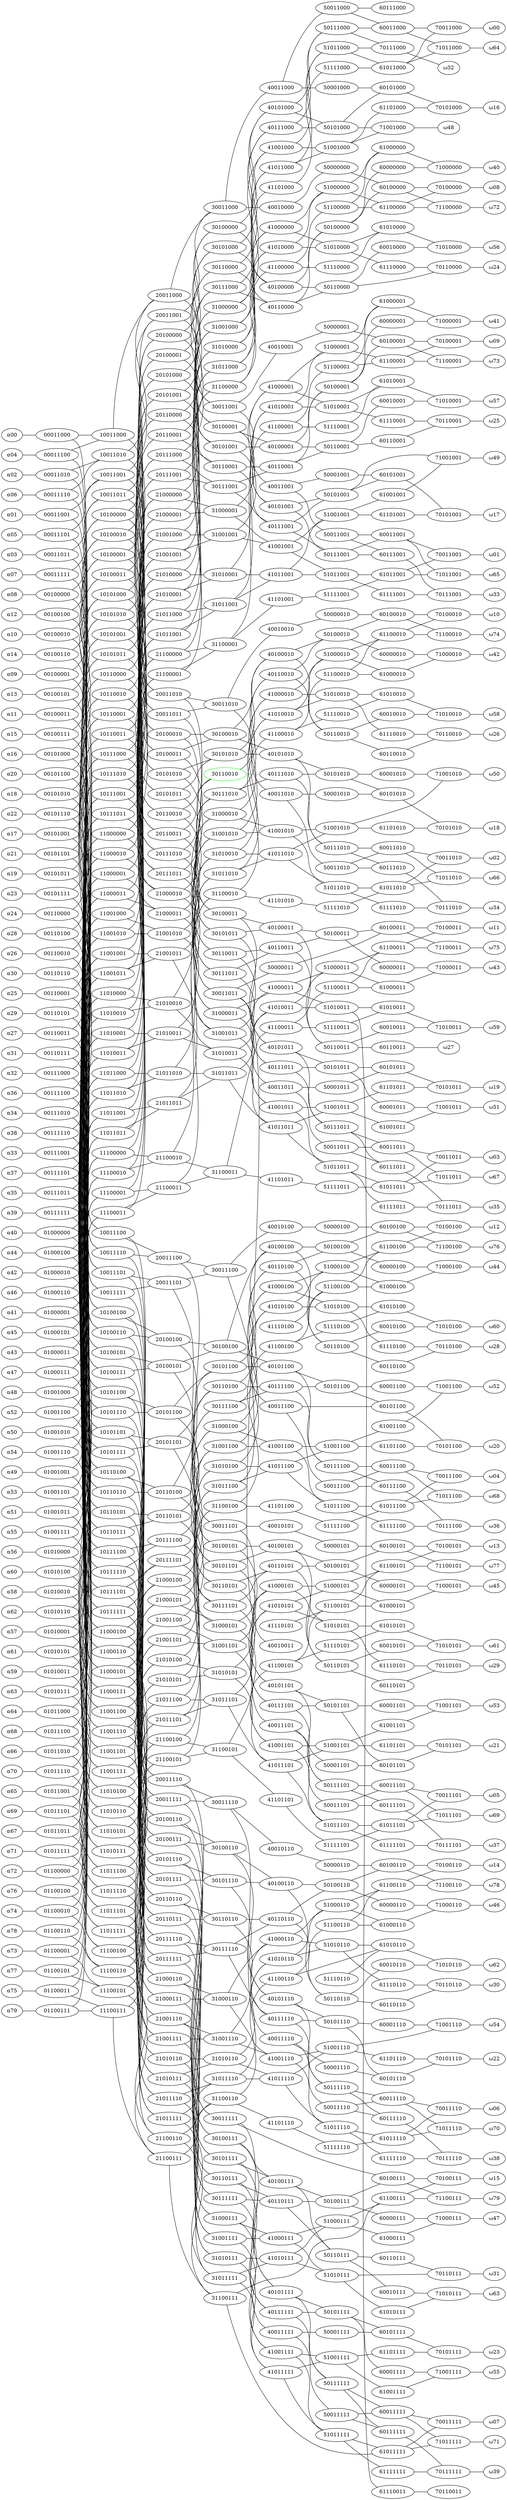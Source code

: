 strict graph {

  graph [nodωsωp=-1, ranksωp=6];
  rankdir=LR;

α00 -- 00011000 -- 10011000 -- 20011000 -- 30011000 -- 40011000 -- 50011000 -- 60011000 -- 70011000 -- ω00 [weighte=20]
α01 -- 00011001 -- 10011001 -- 20011001 -- 30011001 -- 40011001 -- 50011001 -- 60011001 -- 70011001 -- ω01 [weighte=20]
α02 -- 00011010 -- 10011010 -- 20011010 -- 30011010 -- 40011010 -- 50011010 -- 60011010 -- 70011010 -- ω02 [weighte=20]
α03 -- 00011011 -- 10011011 -- 20011011 -- 30011011 -- 40011011 -- 50011011 -- 60011011 -- 70011011 -- ω03 [weighte=20]
α04 -- 00011100 -- 10011100 -- 20011100 -- 30011100 -- 40011100 -- 50011100 -- 60011100 -- 70011100 -- ω04 [weighte=300]
α05 -- 00011101 -- 10011101 -- 20011101 -- 30011101 -- 40011101 -- 50011101 -- 60011101 -- 70011101 -- ω05 [weighte=20]
α06 -- 00011110 -- 10011110 -- 20011110 -- 30011110 -- 40011110 -- 50011110 -- 60011110 -- 70011110 -- ω06 [weighte=20]
α07 -- 00011111 -- 10011111 -- 20011111 -- 30011111 -- 40011111 -- 50011111 -- 60011111 -- 70011111 -- ω07 [weighte=20]
α08 -- 00100000 -- 10100000 -- 20100000 -- 30100000 -- 40100000 -- 50100000 -- 60100000 -- 70100000 -- ω08 [weighte=20]
α09 -- 00100001 -- 10100001 -- 20100001 -- 30100001 -- 40100001 -- 50100001 -- 60100001 -- 70100001 -- ω09 [weighte=20]
α10 -- 00100010 -- 10100010 -- 20100010 -- 30100010 -- 40100010 -- 50100010 -- 60100010 -- 70100010 -- ω10 [weighte=20]
α11 -- 00100011 -- 10100011 -- 20100011 -- 30100011 -- 40100011 -- 50100011 -- 60100011 -- 70100011 -- ω11 [weighte=20]
α12 -- 00100100 -- 10100100 -- 20100100 -- 30100100 -- 40100100 -- 50100100 -- 60100100 -- 70100100 -- ω12 [weighte=20]
α13 -- 00100101 -- 10100101 -- 20100101 -- 30100101 -- 40100101 -- 50100101 -- 60100101 -- 70100101 -- ω13 [weighte=20]
α14 -- 00100110 -- 10100110 -- 20100110 -- 30100110 -- 40100110 -- 50100110 -- 60100110 -- 70100110 -- ω14 [weighte=20]
α15 -- 00100111 -- 10100111 -- 20100111 -- 30100111 -- 40100111 -- 50100111 -- 60100111 -- 70100111 -- ω15 [weighte=20]
α16 -- 00101000 -- 10101000 -- 20101000 -- 30101000 -- 40101000 -- 50101000 -- 60101000 -- 70101000 -- ω16 [weighte=20]
α17 -- 00101001 -- 10101001 -- 20101001 -- 30101001 -- 40101001 -- 50101001 -- 60101001 -- 70101001 -- ω17 [weighte=20]
α18 -- 00101010 -- 10101010 -- 20101010 -- 30101010 -- 40101010 -- 50101010 -- 60101010 -- 70101010 -- ω18 [weighte=20]
α19 -- 00101011 -- 10101011 -- 20101011 -- 30101011 -- 40101011 -- 50101011 -- 60101011 -- 70101011 -- ω19 [weighte=20]
α20 -- 00101100 -- 10101100 -- 20101100 -- 30101100 -- 40101100 -- 50101100 -- 60101100 -- 70101100 -- ω20 [weighte=20]
α21 -- 00101101 -- 10101101 -- 20101101 -- 30101101 -- 40101101 -- 50101101 -- 60101101 -- 70101101 -- ω21 [weighte=20]
α22 -- 00101110 -- 10101110 -- 20101110 -- 30101110 -- 40101110 -- 50101110 -- 60101110 -- 70101110 -- ω22 [weighte=20]
α23 -- 00101111 -- 10101111 -- 20101111 -- 30101111 -- 40101111 -- 50101111 -- 60101111 -- 70101111 -- ω23 [weighte=20]
α24 -- 00110000 -- 10110000 -- 20110000 -- 30110000 -- 40110000 -- 50110000             -- 70110000 -- ω24 [weighte=20]
α25 -- 00110001 -- 10110001 -- 20110001 -- 30110001 -- 40110001 -- 50110001 -- 60110001 -- 70110001 -- ω25 [weighte=20]
α26 -- 00110010 -- 10110010 -- 20110010 -- 30110010 -- 40110010 -- 50110010 -- 60110010 -- 70110010 -- ω26 [weighte=20]
α27 -- 00110011 -- 10110011 -- 20110011 -- 30110011 -- 40110011 -- 50110011 -- 60110011             -- ω27 [weighte=20]
α28 -- 00110100 -- 10110100 -- 20110100 -- 30110100 -- 40110100 -- 50110100 -- 60110100 -- 70110100 -- ω28 [weighte=20]
α29 -- 00110101 -- 10110101 -- 20110101 -- 30110101 -- 40110101 -- 50110101 -- 60110101 -- 70110101 -- ω29 [weighte=20]
α30 -- 00110110 -- 10110110 -- 20110110 -- 30110110 -- 40110110 -- 50110110 -- 60110110 -- 70110110 -- ω30 [weighte=20]
α31 -- 00110111 -- 10110111 -- 20110111 -- 30110111 -- 40110111 -- 50110111 -- 60110111 -- 70110111 -- ω31 [weighte=20]
α32 -- 00111000 -- 10111000 -- 20111000 -- 30111000 -- 40111000 -- 50111000 --             70111000 -- ω32 [weighte=20]
α33 -- 00111001 -- 10111001 -- 20111001 -- 30111001 -- 40111001 -- 50111001 -- 60111001 -- 70111001 -- ω33 [weighte=20]
α34 -- 00111010 -- 10111010 -- 20111010 -- 30111010 -- 40111010 -- 50111010 -- 60111010 -- 70111010 -- ω34 [weighte=20]
α35 -- 00111011 -- 10111011 -- 20111011 -- 30111011 -- 40111011 -- 50111011 -- 60111011 -- 70111011 -- ω35 [weighte=20]
α36 -- 00111100 -- 10111100 -- 20111100 -- 30111100 -- 40111100 -- 50111100 -- 60111100 -- 70111100 -- ω36 [weighte=20]
α37 -- 00111101 -- 10111101 -- 20111101 -- 30111101 -- 40111101 -- 50111101 -- 60111101 -- 70111101 -- ω37 [weighte=20]
α38 -- 00111110 -- 10111110 -- 20111110 -- 30111110 -- 40111110 -- 50111110 -- 60111110 -- 70111110 -- ω38 [weighte=20]
α39 -- 00111111 -- 10111111 -- 20111111 -- 30111111 -- 40111111 -- 50111111 -- 60111111 -- 70111111 -- ω39 [weighte=20]
α40 -- 01000000 -- 11000000 -- 21000000 -- 31000000 -- 41000000 -- 51000000 -- 61000000 -- 71000000 -- ω40 [weighte=20]
α41 -- 01000001 -- 11000001 -- 21000001 -- 31000001 -- 41000001 -- 51000001 -- 61000001 -- 71000001 -- ω41 [weighte=20]
α42 -- 01000010 -- 11000010 -- 21000010 -- 31000010 -- 41000010 -- 51000010 -- 61000010 -- 71000010 -- ω42 [weighte=20]
α43 -- 01000011 -- 11000011 -- 21000011 -- 31000011 -- 41000011 -- 51000011 -- 61000011 -- 71000011 -- ω43 [weighte=20]
α44 -- 01000100 -- 11000100 -- 21000100 -- 31000100 -- 41000100 -- 51000100 -- 61000100 -- 71000100 -- ω44 [weighte=20]
α45 -- 01000101 -- 11000101 -- 21000101 -- 31000101 -- 41000101 -- 51000101 -- 61000101 -- 71000101 -- ω45 [weighte=20]
α46 -- 01000110 -- 11000110 -- 21000110 -- 31000110 -- 41000110 -- 51000110 -- 61000110 -- 71000110 -- ω46 [weighte=20]
α47 -- 01000111 -- 11000111 -- 21000111 -- 31000111 -- 41000111 -- 51000111 -- 61000111 -- 71000111 -- ω47 [weighte=20]
α48 -- 01001000 -- 11001000 -- 21001000 -- 31001000 -- 41001000 -- 51001000             -- 71001000 -- ω48 [weighte=20]
α49 -- 01001001 -- 11001001 -- 21001001 -- 31001001 -- 41001001 -- 51001001 -- 61001001 -- 71001001 -- ω49 [weighte=20]
α50 -- 01001010 -- 11001010 -- 21001010 -- 31001010 -- 41001010 -- 51001010             -- 71001010 -- ω50 [weighte=20]
α51 -- 01001011 -- 11001011 -- 21001011 -- 31001011 -- 41001011 -- 51001011 -- 61001011 -- 71001011 -- ω51 [weighte=20]
α52 -- 01001100 -- 11001100 -- 21001100 -- 31001100 -- 41001100 -- 51001100 -- 61001100 -- 71001100 -- ω52 [weighte=20]
α53 -- 01001101 -- 11001101 -- 21001101 -- 31001101 -- 41001101 -- 51001101 -- 61001101 -- 71001101 -- ω53 [weighte=20]
α54 -- 01001110 -- 11001110 -- 21001110 -- 31001110 -- 41001110 -- 51001110             -- 71001110 -- ω54 [weighte=20]
α55 -- 01001111 -- 11001111 -- 21001111 -- 31001111 -- 41001111 -- 51001111 -- 61001111 -- 71001111 -- ω55 [weighte=20]
α56 -- 01010000 -- 11010000 -- 21010000 -- 31010000 -- 41010000 -- 51010000 -- 61010000 -- 71010000 -- ω56 [weighte=20]
α57 -- 01010001 -- 11010001 -- 21010001 -- 31010001 -- 41010001 -- 51010001 -- 61010001 -- 71010001 -- ω57 [weighte=20]
α58 -- 01010010 -- 11010010 -- 21010010 -- 31010010 -- 41010010 -- 51010010 -- 61010010 -- 71010010 -- ω58 [weighte=20]
α59 -- 01010011 -- 11010011 -- 21010011 -- 31010011 -- 41010011 -- 51010011 -- 61010011 -- 71010011 -- ω59 [weighte=20]
α60 -- 01010100 -- 11010100 -- 21010100 -- 31010100 -- 41010100 -- 51010100 -- 61010100 -- 71010100 -- ω60 [weighte=20]
α61 -- 01010101 -- 11010101 -- 21010101 -- 31010101 -- 41010101 -- 51010101 -- 61010101 -- 71010101 -- ω61 [weighte=20]
α62 -- 01010110 -- 11010110 -- 21010110 -- 31010110 -- 41010110 -- 51010110 -- 61010110 -- 71010110 -- ω62 [weighte=20]
α63 -- 01010111 -- 11010111 -- 21010111 -- 31010111 -- 41010111 -- 51010111 -- 61010111 -- 71010111 -- ω63 [weighte=20]
α64 -- 01011000 -- 11011000 -- 21011000 -- 31011000 -- 41011000 -- 51011000 -- 61011000 -- 71011000 -- ω64 [weighte=20]
α65 -- 01011001 -- 11011001 -- 21011001 -- 31011001 -- 41011001 -- 51011001 -- 61011001 -- 71011001 -- ω65 [weighte=20]
α66 -- 01011010 -- 11011010 -- 21011010 -- 31011010 -- 41011010 -- 51011010 -- 61011010 -- 71011010 -- ω66 [weighte=20]
α67 -- 01011011 -- 11011011 -- 21011011 -- 31011011 -- 41011011 -- 51011011 -- 61011011 -- 71011011 -- ω67 [weighte=20]
α68 -- 01011100 -- 11011100 -- 21011100 -- 31011100 -- 41011100 -- 51011100 -- 61011100 -- 71011100 -- ω68 [weighte=20]
α69 -- 01011101 -- 11011101 -- 21011101 -- 31011101 -- 41011101 -- 51011101 -- 61011101 -- 71011101 -- ω69 [weighte=20]
α70 -- 01011110 -- 11011110 -- 21011110 -- 31011110 -- 41011110 -- 51011110 -- 61011110 -- 71011110 -- ω70 [weighte=20]
α71 -- 01011111 -- 11011111 -- 21011111 -- 31011111 -- 41011111 -- 51011111 -- 61011111 -- 71011111 -- ω71 [weighte=20]
α72 -- 01100000 -- 11100000 -- 21100000 -- 31100000 -- 41100000 -- 51100000 -- 61100000 -- 71100000 -- ω72 [weighte=20]
α73 -- 01100001 -- 11100001 -- 21100001 -- 31100001 -- 41100001 -- 51100001 -- 61100001 -- 71100001 -- ω73 [weighte=20]
α74 -- 01100010 -- 11100010 -- 21100010 -- 31100010 -- 41100010 -- 51100010 -- 61100010 -- 71100010 -- ω74 [weighte=20]
α75 -- 01100011 -- 11100011 -- 21100011 -- 31100011 -- 41100011 -- 51100011 -- 61100011 -- 71100011 -- ω75 [weighte=20]
α76 -- 01100100 -- 11100100 -- 21100100 -- 31100100 -- 41100100 -- 51100100 -- 61100100 -- 71100100 -- ω76 [weighte=20]
α77 -- 01100101 -- 11100101 -- 21100101 -- 31100101 -- 41100101 -- 51100101 -- 61100101 -- 71100101 -- ω77 [weighte=20]
α78 -- 01100110 -- 11100110 -- 21100110 -- 31100110 -- 41100110 -- 51100110 -- 61100110 -- 71100110 -- ω78 [weighte=20]
α79 -- 01100111 -- 11100111 -- 21100111 -- 31100111 --                         61100111 -- 71100111 -- ω79 [weighte=20]


  00011000 -- 10011100 [weight=10]
  00011001 -- 10011101 [weight=10]
  00011010 -- 10011110 [weight=10]
  00011011 -- 10011111 [weight=10]
  00011100 -- 10011000 [weight=10]
  00011101 -- 10011001 [weight=10]
  00011110 -- 10011010 [weight=10]
  00011111 -- 10011011 [weight=10]
  00100000 -- 10100100 [weight=10]
  00100001 -- 10100101 [weight=10]
  00100010 -- 10100110 [weight=10]
  00100011 -- 10100111 [weight=10]
  00100100 -- 10100000 [weight=10]
  00100101 -- 10100001 [weight=10]
  00100110 -- 10100010 [weight=10]
  00100111 -- 10100011 [weight=10]
  00101000 -- 10101100 [weight=10]
  00101001 -- 10101101 [weight=10]
  00101010 -- 10101110 [weight=10]
  00101011 -- 10101111 [weight=10]
  00101100 -- 10101000 [weight=10]
  00101101 -- 10101001 [weight=10]
  00101110 -- 10101010 [weight=10]
  00101111 -- 10101011 [weight=10]
  00110000 -- 10110100 [weight=10]
  00110001 -- 10110101 [weight=10]
  00110010 -- 10110110 [weight=10]
  00110011 -- 10110111 [weight=10]
  00110100 -- 10110000 [weight=10]
  00110101 -- 10110001 [weight=10]
  00110110 -- 10110010 [weight=10]
  00110111 -- 10110011 [weight=10]
  00111000 -- 10111100 [weight=10]
  00111001 -- 10111101 [weight=10]
  00111010 -- 10111110 [weight=10]
  00111011 -- 10111111 [weight=10]
  00111100 -- 10111000 [weight=10]
  00111101 -- 10111001 [weight=10]
  00111110 -- 10111010 [weight=10]
  00111111 -- 10111011 [weight=10]
  01000000 -- 11000100 [weight=10]
  01000001 -- 11000101 [weight=10]
  01000010 -- 11000110 [weight=10]
  01000011 -- 11000111 [weight=10]
  01000100 -- 11000000 [weight=10]
  01000101 -- 11000001 [weight=10]
  01000110 -- 11000010 [weight=10]
  01000111 -- 11000011 [weight=10]
  01001000 -- 11001100 [weight=10]
  01001001 -- 11001101 [weight=10]
  01001010 -- 11001110 [weight=10]
  01001011 -- 11001111 [weight=10]
  01001100 -- 11001000 [weight=10]
  01001101 -- 11001001 [weight=10]
  01001110 -- 11001010 [weight=10]
  01001111 -- 11001011 [weight=10]
  01010000 -- 11010100 [weight=10]
  01010001 -- 11010101 [weight=10]
  01010010 -- 11010110 [weight=10]
  01010011 -- 11010111 [weight=10]
  01010100 -- 11010000 [weight=10]
  01010101 -- 11010001 [weight=10]
  01010110 -- 11010010 [weight=10]
  01010111 -- 11010011 [weight=10]
  01011000 -- 11011100 [weight=10]
  01011001 -- 11011101 [weight=10]
  01011010 -- 11011110 [weight=10]
  01011011 -- 11011111 [weight=10]
  01011100 -- 11011000 [weight=10]
  01011101 -- 11011001 [weight=10]
  01011110 -- 11011010 [weight=10]
  01011111 -- 11011011 [weight=10]
  01100000 -- 11100100 [weight=10]
  01100001 -- 11100101 [weight=10]
  01100010 -- 11100110 [weight=10]
  01100011 -- 11100111 [weight=10]
  01100100 -- 11100000 [weight=10]
  01100101 -- 11100001 [weight=10]
  01100110 -- 11100010 [weight=10]
  01100111 -- 11100011 [weight=10]  
  10011000 -- 20011010 [weight=10]
  10011001 -- 20011011 [weight=10]
  10011010 -- 20011000 [weight=10]
  10011011 -- 20011001 [weight=10]
  10011100 -- 20011110 [weight=10]
  10011101 -- 20011111 [weight=10]
  10011110 -- 20011100 [weight=10]
  10011111 -- 20011101 [weight=10]
  10100000 -- 20100010 [weight=10]
  10100001 -- 20100011 [weight=10]
  10100010 -- 20100000 [weight=10]
  10100011 -- 20100001 [weight=10]
  10100100 -- 20100110 [weight=10]
  10100101 -- 20100111 [weight=10]
  10100110 -- 20100100 [weight=10]
  10100111 -- 20100101 [weight=10]
  10101000 -- 20101010 [weight=10]
  10101001 -- 20101011 [weight=10]
  10101010 -- 20101000 [weight=10]
  10101011 -- 20101001 [weight=10]
  10101100 -- 20101110 [weight=10]
  10101101 -- 20101111 [weight=10]
  10101110 -- 20101100 [weight=10]
  10101111 -- 20101101 [weight=10]
  10110000 -- 20110010 [weight=10]
  10110001 -- 20110011 [weight=10]
  10110010 -- 20110000 [weight=10]
  10110011 -- 20110001 [weight=10]
  10110100 -- 20110110 [weight=10]
  10110101 -- 20110111 [weight=10]
  10110110 -- 20110100 [weight=10]
  10110111 -- 20110101 [weight=10]
  10111000 -- 20111010 [weight=10]
  10111001 -- 20111011 [weight=10]
  10111010 -- 20111000 [weight=10]
  10111011 -- 20111001 [weight=10]
  10111100 -- 20111110 [weight=10]
  10111101 -- 20111111 [weight=10]
  10111110 -- 20111100 [weight=10]
  10111111 -- 20111101 [weight=10]
  11000000 -- 21000010 [weight=10]
  11000001 -- 21000011 [weight=10]
  11000010 -- 21000000 [weight=10]
  11000011 -- 21000001 [weight=10]
  11000100 -- 21000110 [weight=10]
  11000101 -- 21000111 [weight=10]
  11000110 -- 21000100 [weight=10]
  11000111 -- 21000101 [weight=10]
  11001000 -- 21001010 [weight=10]
  11001001 -- 21001011 [weight=10]
  11001010 -- 21001000 [weight=10]
  11001011 -- 21001001 [weight=10]
  11001100 -- 21001110 [weight=10]
  11001101 -- 21001111 [weight=10]
  11001110 -- 21001100 [weight=10]
  11001111 -- 21001101 [weight=10]
  11010000 -- 21010010 [weight=10]
  11010001 -- 21010011 [weight=10]
  11010010 -- 21010000 [weight=10]
  11010011 -- 21010001 [weight=10]
  11010100 -- 21010110 [weight=10]
  11010101 -- 21010111 [weight=10]
  11010110 -- 21010100 [weight=10]
  11010111 -- 21010101 [weight=10]
  11011000 -- 21011010 [weight=10]
  11011001 -- 21011011 [weight=10]
  11011010 -- 21011000 [weight=10]
  11011011 -- 21011001 [weight=10]
  11011100 -- 21011110 [weight=10]
  11011101 -- 21011111 [weight=10]
  11011110 -- 21011100 [weight=10]
  11011111 -- 21011101 [weight=10]
  11100000 -- 21100010 [weight=10]
  11100001 -- 21100011 [weight=10]
  11100010 -- 21100000 [weight=10]
  11100011 -- 21100001 [weight=10]
  11100100 -- 21100110 [weight=10]
  11100101 -- 21100111 [weight=10]
  11100110 -- 21100100 [weight=10]
  11100111 -- 21100101 [weight=10]
  20011000 -- 30011001 [weight=10]
  20011001 -- 30011000 [weight=10]
  20011010 -- 30011011 [weight=10]
  20011011 -- 30011010 [weight=10]
  20011100 -- 30011101 [weight=10]
  20011101 -- 30011100 [weight=10]
  20011110 -- 30011111 [weight=10]
  20011111 -- 30011110 [weight=10]
  20100000 -- 30100001 [weight=10]
  20100001 -- 30100000 [weight=10]
  20100010 -- 30100011 [weight=10]
  20100011 -- 30100010 [weight=10]
  20100100 -- 30100101 [weight=10]
  20100101 -- 30100100 [weight=10]
  20100110 -- 30100111 [weight=10]
  20100111 -- 30100110 [weight=10]
  20101000 -- 30101001 [weight=10]
  20101001 -- 30101000 [weight=10]
  20101010 -- 30101011 [weight=10]
  20101011 -- 30101010 [weight=10]
  20101100 -- 30101101 [weight=10]
  20101101 -- 30101100 [weight=10]
  20101110 -- 30101111 [weight=10]
  20101111 -- 30101110 [weight=10]
  20110000 -- 30110001 [weight=10]
  20110001 -- 30110000 [weight=10]
  20110010 -- 30110011 [weight=10]
  20110011 -- 30110010 [weight=10]
  20110100 -- 30110101 [weight=10]
  20110101 -- 30110100 [weight=10]
  20110110 -- 30110111 [weight=10]
  20110111 -- 30110110 [weight=10]
  20111000 -- 30111001 [weight=10]
  20111001 -- 30111000 [weight=10]
  20111010 -- 30111011 [weight=10]
  20111011 -- 30111010 [weight=10]
  20111100 -- 30111101 [weight=10]
  20111101 -- 30111100 [weight=10]
  20111110 -- 30111111 [weight=10]
  20111111 -- 30111110 [weight=10]
  21000000 -- 31000001 [weight=10]
  21000001 -- 31000000 [weight=10]
  21000010 -- 31000011 [weight=10]
  21000011 -- 31000010 [weight=10]
  21000100 -- 31000101 [weight=10]
  21000101 -- 31000100 [weight=10]
  21000110 -- 31000111 [weight=10]
  21000111 -- 31000110 [weight=10]
  21001000 -- 31001001 [weight=10]
  21001001 -- 31001000 [weight=10]
  21001010 -- 31001011 [weight=10]
  21001011 -- 31001010 [weight=10]
  21001100 -- 31001101 [weight=10]
  21001101 -- 31001100 [weight=10]
  21001110 -- 31001111 [weight=10]
  21001111 -- 31001110 [weight=10]
  21010000 -- 31010001 [weight=10]
  21010001 -- 31010000 [weight=10]
  21010010 -- 31010011 [weight=10]
  21010011 -- 31010010 [weight=10]
  21010100 -- 31010101 [weight=10]
  21010101 -- 31010100 [weight=10]
  21010110 -- 31010111 [weight=10]
  21010111 -- 31010110 [weight=10]
  21011000 -- 31011001 [weight=10]
  21011001 -- 31011000 [weight=10]
  21011010 -- 31011011 [weight=10]
  21011011 -- 31011010 [weight=10]
  21011100 -- 31011101 [weight=10]
  21011101 -- 31011100 [weight=10]
  21011110 -- 31011111 [weight=10]
  21011111 -- 31011110 [weight=10]
  21100000 -- 31100001 [weight=10]
  21100001 -- 31100000 [weight=10]
  21100010 -- 31100011 [weight=10]
  21100011 -- 31100010 [weight=10]
  21100100 -- 31100101 [weight=10]
  21100101 -- 31100100 [weight=10]
  21100110 -- 31100111 [weight=10]
  21100111 -- 31100110 [weight=10]  
  30011000 -- 40010000 [weight=10]
  30011001 -- 40010001 [weight=10]
  30011010 -- 40010010 [weight=10]
  30011011 -- 40010011 [weight=20]
  30011100 -- 40010100 [weight=10]
  30011101 -- 40010101 [weight=10]
  30011110 -- 40010110 [weight=10]
  30011111 -- 60100111 [weight=10]
  30100000 -- 40101000 [weight=10]
  30100001 -- 40101001 [weight=10]
  30100010 -- 40101010 [weight=10]
  30100011 -- 40101011 [weight=10]
  30100100 -- 40101100 [weight=10]
  30100101 -- 40101101 [weight=10]
  30100110 -- 40101110 [weight=10]
  30100111 -- 40101111 [weight=10]
  30101000 -- 40100000 [weight=10]
  30101001 -- 40100001 [weight=10]
  30101010 -- 40100010 [weight=10]
  30101011 -- 40100011 [weight=10]
  30101100 -- 40100100 [weight=10]
  30101101 -- 40100101 [weight=10]
  30101110 -- 40100110 [weight=10]
  30101111 -- 40100111 [weight=10]
  30110000 -- 40111000 [weight=10]
  30110001 -- 40111001 [weight=10]
  30110010 -- 40111010 [weight=20 color=gray]
  30110010[color=green]
  30110011 -- 40111011 [weight=10]
  30110100 -- 40111100 [weight=10]
  30110101 -- 40111101 [weight=10]
  30110110 -- 40111110 [weight=10]
  30110111 -- 40111111 [weight=10]
  30111000 -- 40110000 [weight=10]
  30111001 -- 40110001 [weight=10]
  30111010 -- 40110010 [weight=10]
  30111011 -- 40110011 [weight=10]
  30111100 -- 40110100 [weight=10]
  30111101 -- 40110101 [weight=10]
  30111110 -- 40110110 [weight=10]
  30111111 -- 40110111 [weight=10]
  31000000 -- 41001000 [weight=10]
  31000001 -- 41001001 [weight=10]
  31000010 -- 41001010 [weight=10]
  31000011 -- 41001011 [weight=10]
  31000100 -- 41001100 [weight=10]
  31000101 -- 41001101 [weight=10]
  31000110 -- 41001110 [weight=10]
  31000111 -- 41001111 [weight=10]
  31001000 -- 41000000 [weight=10]
  31001001 -- 41000001 [weight=10]
  31001010 -- 41000010 [weight=10]
  31001011 -- 41000011 [weight=10]
  31001100 -- 41000100 [weight=10]
  31001101 -- 41000101 [weight=10]
  31001110 -- 41000110 [weight=10]
  31001111 -- 41000111 [weight=10]
  31010000 -- 41011000 [weight=10]
  31010001 -- 41011001 [weight=10]
  31010010 -- 41011010 [weight=10]
  31010011 -- 41011011 [weight=10]
  31010100 -- 41011100 [weight=10]
  31010101 -- 41011101 [weight=10]
  31010110 -- 41011110 [weight=10]
  31010111 -- 41011111 [weight=10]
  31011000 -- 41010000 [weight=10]
  31011001 -- 41010001 [weight=10]
  31011010 -- 41010010 [weight=10]
  31011011 -- 41010011 [weight=10]
  31011100 -- 41010100 [weight=10]
  31011101 -- 41010101 [weight=10]
  31011110 -- 41010110 [weight=10]
  31011111 -- 41010111 [weight=10]
  31100000 -- 41101000 [weight=10]
  31100001 -- 41101001 [weight=10]
  31100010 -- 41101010 [weight=10]
  31100011 -- 41101011 [weight=10]
  31100100 -- 41101100 [weight=10]
  31100101 -- 41101101 [weight=10]
  31100110 -- 41101110 [weight=10]
  31100111 -- 61011111 [weight=10]  
  40010000 -- 50000000 [weight=10]
  40010001 -- 50000001 [weight=10]
  40010010 -- 50000010 [weight=10]
  30011011 -- 50000011 [weight=20]
  40010100 -- 50000100 [weight=10]
  40010101 -- 50000101 [weight=10]
  40010110 -- 50000110 [weight=10]
  40011000 -- 50001000 [weight=10]
  40011001 -- 50001001 [weight=10]
  40011010 -- 50001010 [weight=10]
  40011011 -- 50001011 [weight=10]
  40011100 -- 60101100 [weight=10]
  40011101 -- 50001101 [weight=10]
  40011110 -- 50001110 [weight=10]
  40011111 -- 50001111 [weight=10]
  40100000 -- 50110000 [weight=10]
  40100001 -- 50110001 [weight=10]
  40100010 -- 50110010 [weight=10]
  40100011 -- 50110011 [weight=10]
  40100100 -- 50110100 [weight=10]
  40100101 -- 50110101 [weight=10]
  40100110 -- 50110110 [weight=10]
  40100111 -- 50110111 [weight=10]
  40101000 -- 50111000 [weight=10]
  40101001 -- 50111001 [weight=10]
  40101010 -- 50111010 [weight=10]
  40101011 -- 50111011 [weight=10]
  40101100 -- 50111100 [weight=10]
  40101101 -- 50111101 [weight=10]
  40101110 -- 50111110 [weight=10]
  40101111 -- 50111111 [weight=10]
  40110000 -- 50100000 [weight=10]
  40110001 -- 50100001 [weight=10]
  40110010 -- 50100010 [weight=10]
  40110011 -- 50100011 [weight=10]
  40110100 -- 50100100 [weight=10]
  40110101 -- 50100101 [weight=10]
  40110110 -- 50100110 [weight=10]
  40110111 -- 50100111 [weight=10]
  40111000 -- 50101000 [weight=10]
  40111001 -- 50101001 [weight=10]
  40111010 -- 50101010 [weight=10]
  40111011 -- 50101011 [weight=10]
  40111100 -- 50101100 [weight=10]
  40111101 -- 50101101 [weight=10]
  40111110 -- 50101110 [weight=10]
  40111111 -- 50101111 [weight=10]
  41000000 -- 51010000 [weight=10]
  41000001 -- 51010001 [weight=10]
  41000010 -- 51010010 [weight=10]
  41000011 -- 51010011 [weight=10]
  41000100 -- 51010100 [weight=10]
  41000101 -- 51010101 [weight=10]
  41000110 -- 51010110 [weight=10]
  41000111 -- 51010111 [weight=10]
  41001000 -- 51011000 [weight=10]
  41001001 -- 51011001 [weight=10]
  41001010 -- 51011010 [weight=10]
  41001011 -- 51011011 [weight=10]
  41001100 -- 51011100 [weight=10]
  41001101 -- 51011101 [weight=10]
  41001110 -- 51011110 [weight=10]
  41001111 -- 51011111 [weight=10]
  41010000 -- 51000000 [weight=10]
  41010001 -- 51000001 [weight=10]
  41010010 -- 51000010 [weight=10]
  41010011 -- 51000011 [weight=10]
  41010100 -- 51000100 [weight=10]
  41010101 -- 51000101 [weight=10]
  41010110 -- 51000110 [weight=10]
  41010111 -- 51000111 [weight=10]
  41011000 -- 51001000 [weight=10]
  41011001 -- 51001001 [weight=10]
  41011010 -- 51001010 [weight=10]
  41011011 -- 51001011 [weight=10]
  41011100 -- 51001100 [weight=10]
  41011101 -- 51001101 [weight=10]
  41011110 -- 51001110 [weight=10]
  41011111 -- 51001111 [weight=10]
  41100000 -- 51110000 [weight=10]
  41100001 -- 51110001 [weight=10]
  41100010 -- 51110010 [weight=10]
  41100011 -- 51110011 [weight=10]
  41100100 -- 51110100 [weight=10]
  41100101 -- 51110101 [weight=10]
  41100110 -- 61010110 [weight=10]
  41101000 -- 51111000 [weight=10]
  41101001 -- 51111001 [weight=10]
  41101010 -- 51111010 [weight=10]
  41101011 -- 51111011 [weight=10]
  41101100 -- 51111100 [weight=10]
  41101101 -- 51111101 [weight=10]
  41101110 -- 51111110 [weight=10]
  41110100 -- 51100100 [weight=10]
  41110101 -- 51100101 [weight=10]
  50000000 -- 60100000 [weight=10]
  50000001 -- 60100001 [weight=10]
  50000010 -- 60100010 [weight=10]
  50000011 -- 60100011 [weight=10]
  50000100 -- 60100100 [weight=10]
  50000101 -- 60100101 [weight=10]
  50000110 -- 60100110 [weight=10]
  50001000 -- 60101000 [weight=10]
  50001001 -- 60101001 [weight=10]
  50001010 -- 60101010 [weight=10]
  50001011 -- 60101011 [weight=10]
  50001101 -- 60101101 [weight=10]
  50001110 -- 60101110 [weight=10]
  50001111 -- 60101111 [weight=10]
  50011000 -- 60111000 [weight=10]
  50011001 -- 60111001 [weight=10]
  50011010 -- 60111010 [weight=10]
  50011011 -- 60111011 [weight=10]
  50011100 -- 60111100 [weight=10]
  50011101 -- 60111101 [weight=10]
  50011110 -- 60111110 [weight=10]
  50011111 -- 60111111 [weight=10]
  50100000 -- 60000000 [weight=10]
  50100001 -- 60000001 [weight=10]
  50100010 -- 60000010 [weight=10]
  50100011 -- 60000011 [weight=10]
  50100100 -- 60000100 [weight=10]
  50100101 -- 60000101 [weight=10]
  50100110 -- 60000110 [weight=10]
  50100111 -- 60000111 [weight=10]
  50101000 -- 71001000 [weight=10]
  50101001 -- 71001001 [weight=10]
  50101010 -- 60001010 [weight=10]
  50101011 -- 60001011 [weight=10]
  50101100 -- 60001100 [weight=10]
  50101101 -- 60001101 [weight=10]
  50101110 -- 60001110 [weight=10]
  50101111 -- 60001111 [weight=10]
  50110000 -- 60010000 [weight=10]
  50110001 -- 60010001 [weight=10]
  50110010 -- 60010010 [weight=10]
  50110011 -- 60010011 [weight=10]
  50110100 -- 60010100 [weight=10]
  50110101 -- 60010101 [weight=10]
  50110110 -- 60010110 [weight=10]
  50110111 -- 60010111 [weight=10]
  50111000 -- 60011000 [weight=10]
  50111001 -- 60011001 [weight=10]
  50111010 -- 60011010 [weight=10]
  50111011 -- 60011011 [weight=10]
  50111100 -- 60011100 [weight=10]
  50111101 -- 60011101 [weight=10]
  50111110 -- 60011110 [weight=10]
  50111111 -- 60011111 [weight=10]
  51000000 -- 61100000 [weight=10]
  51000001 -- 61100001 [weight=10]
  51000010 -- 61100010 [weight=10]
  51000011 -- 61100011 [weight=10]
  51000100 -- 61100100 [weight=10]
  51000101 -- 61100101 [weight=10]
  51000110 -- 61100110 [weight=10]
  51000111 -- 61100111 [weight=10]
  51001000 -- 61101000 [weight=10]
  51001001 -- 61101001 [weight=10]
  51001010 -- 61101010 [weight=10]
  51001011 -- 61101011 [weight=10]
  51001100 -- 61101100 [weight=10]
  51001101 -- 61101101 [weight=10]
  51001110 -- 61101110 [weight=10]
  51001111 -- 61101111 [weight=10]
  51010000 -- 61110000 [weight=10]
  51010001 -- 61110001 [weight=10]
  51010010 -- 61110010 [weight=10]
  51010011 -- 61110011 [weight=10]
  51010100 -- 61110100 [weight=10]
  51010101 -- 61110101 [weight=20]
  51010110 -- 61110110 [weight=10]
  51010111 -- 70110111 [weight=10]
  51011000 -- 70111000 [weight=10]
  51011001 -- 61111001 [weight=10]
  51011010 -- 61111010 [weight=10]
  51011011 -- 61111011 [weight=10]
  51011100 -- 61111100 [weight=10]
  51011101 -- 61111101 [weight=10]
  51011110 -- 61111110 [weight=10]
  51011111 -- 61111111 [weight=10]
  51100000 -- 61000000 [weight=10]
  51100001 -- 61000001 [weight=10]
  51100010 -- 61000010 [weight=10]
  51100011 -- 61000011 [weight=10]
  51100100 -- 61000100 [weight=10]
  51100101 -- 61000101 [weight=10]
  51100110 -- 61000110 [weight=10]
  51110000 -- 61010000 [weight=10]
  51110001 -- 61010001 [weight=10]
  51110010 -- 61010010 [weight=10]
  51110011 -- 61010011 [weight=10]
  51110100 -- 61010100 [weight=10]
  51110101 -- 61010101 [weight=10]
  51110110 -- 61010110 [weight=10]
  51111000 -- 61011000 [weight=10]
  51111001 -- 61011001 [weight=10]
  51111010 -- 61011010 [weight=10]
  51111011 -- 61011011 [weight=10]
  51111100 -- 61011100 [weight=10]
  51111101 -- 61011101 [weight=10]
  51111110 -- 61011110 [weight=10]
  60000000 -- 71000000 [weight=10]
  60000001 -- 71000001 [weight=10]
  60000010 -- 71000010 [weight=10]
  60000011 -- 71000011 [weight=10]
  60000100 -- 71000100 [weight=10]
  60000101 -- 71000101 [weight=10]
  60000110 -- 71000110 [weight=10]
  60000111 -- 71000111 [weight=10]
  #60001000 -- 71001000 [weight=10]
  60001010 -- 71001010 [weight=10]
  60001011 -- 71001011 [weight=10]
  60001100 -- 71001100 [weight=10]
  60001101 -- 71001101 [weight=10]
  60001110 -- 71001110 [weight=10]
  60001111 -- 71001111 [weight=10]
  60010000 -- 71010000 [weight=10]
  60010001 -- 71010001 [weight=10]
  60010010 -- 71010010 [weight=10]
  60010011 -- 71010011 [weight=10]
  60010100 -- 71010100 [weight=10]
  60010101 -- 71010101 [weight=10]
  60010110 -- 71010110 [weight=10]
  60010111 -- 71010111 [weight=10]
  60011000 -- 71011000 [weight=10]
  60011001 -- 71011001 [weight=10]
  60011010 -- 71011010 [weight=10]
  60011011 -- 71011011 [weight=10]
  60011100 -- 71011100 [weight=10]
  60011101 -- 71011101 [weight=10]
  60011110 -- 71011110 [weight=10]
  60011111 -- 71011111 [weight=10]
  60100000 -- 71100000 [weight=10]
  60100001 -- 71100001 [weight=10]
  60100010 -- 71100010 [weight=10]
  60100011 -- 71100011 [weight=10]
  60100100 -- 71100100 [weight=10]
  60100101 -- 71100101 [weight=10]
  60100110 -- 71100110 [weight=10]
  60100111 -- 71100111 [weight=10]  
  61011000 -- 70011000 [weight=10]
  61011001 -- 70011001 [weight=10]
  61011010 -- 70011010 [weight=10]
  61011011 -- 70011011 [weight=10]
  61011100 -- 70011100 [weight=10]
  61011101 -- 70011101 [weight=10]
  61011110 -- 70011110 [weight=10]
  61011111 -- 70011111 [weight=10]
  61100000 -- 70100000 [weight=10]
  61100001 -- 70100001 [weight=10]
  61100010 -- 70100010 [weight=10]
  61100011 -- 70100011 [weight=10]
  61100100 -- 70100100 [weight=10]
  61100101 -- 70100101 [weight=10]
  61100110 -- 70100110 [weight=10]
  61100111 -- 70100111 [weight=10]
  61101000 -- 70101000 [weight=10]
  61101001 -- 70101001 [weight=10]
  61101010 -- 70101010 [weight=10]
  61101011 -- 70101011 [weight=10]
  61101100 -- 70101100 [weight=10]
  61101101 -- 70101101 [weight=10]
  61101110 -- 70101110 [weight=10]
  61101111 -- 70101111 [weight=10]
  61110000 -- 70110000 [weight=10]
  61110001 -- 70110001 [weight=10]
  61110010 -- 70110010 [weight=10]
  61110011 -- 70110011 [weight=10]
  61110100 -- 70110100 [weight=10]
  61110101 -- 70110101 [weight=10]
  61110110 -- 70110110 [weight=10]
  61111001 -- 70111001 [weight=10]
  61111010 -- 70111010 [weight=10]
  61111011 -- 70111011 [weight=10]
  61111100 -- 70111100 [weight=10]
  61111101 -- 70111101 [weight=10]
  61111110 -- 70111110 [weight=10]
  61111111 -- 70111111 [weight=10]

}